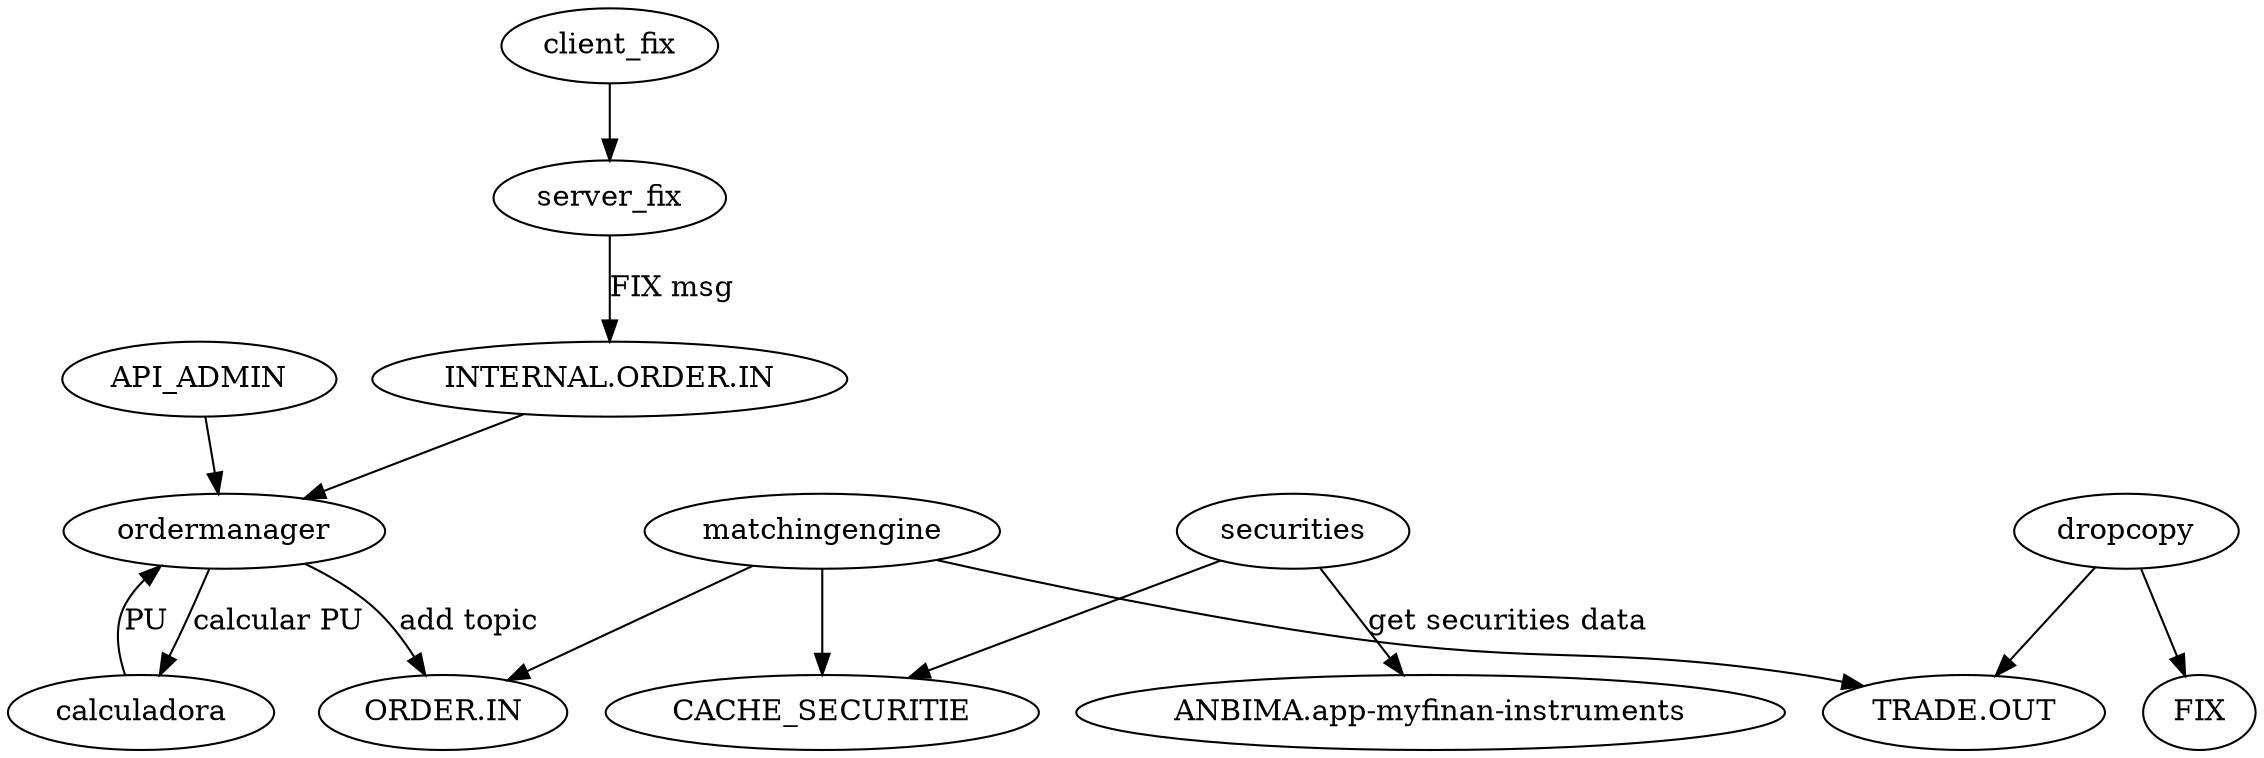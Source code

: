 digraph G {
  API_ADMIN -> ordermanager;
  client_fix -> server_fix;
  server_fix -> "INTERNAL.ORDER.IN"[label="FIX msg"];
  ordermanager -> calculadora [label="calcular PU"];
  "INTERNAL.ORDER.IN" -> ordermanager;
  ordermanager -> "ORDER.IN" [label="add topic"];
  calculadora -> ordermanager [label="PU"];
  matchingengine -> "ORDER.IN";
  matchingengine -> "TRADE.OUT";
  dropcopy -> "TRADE.OUT";
  dropcopy -> "FIX";
  securities -> "ANBIMA.app-myfinan-instruments" [label="get securities data"];
  securities -> CACHE_SECURITIE;
  matchingengine -> CACHE_SECURITIE;
}